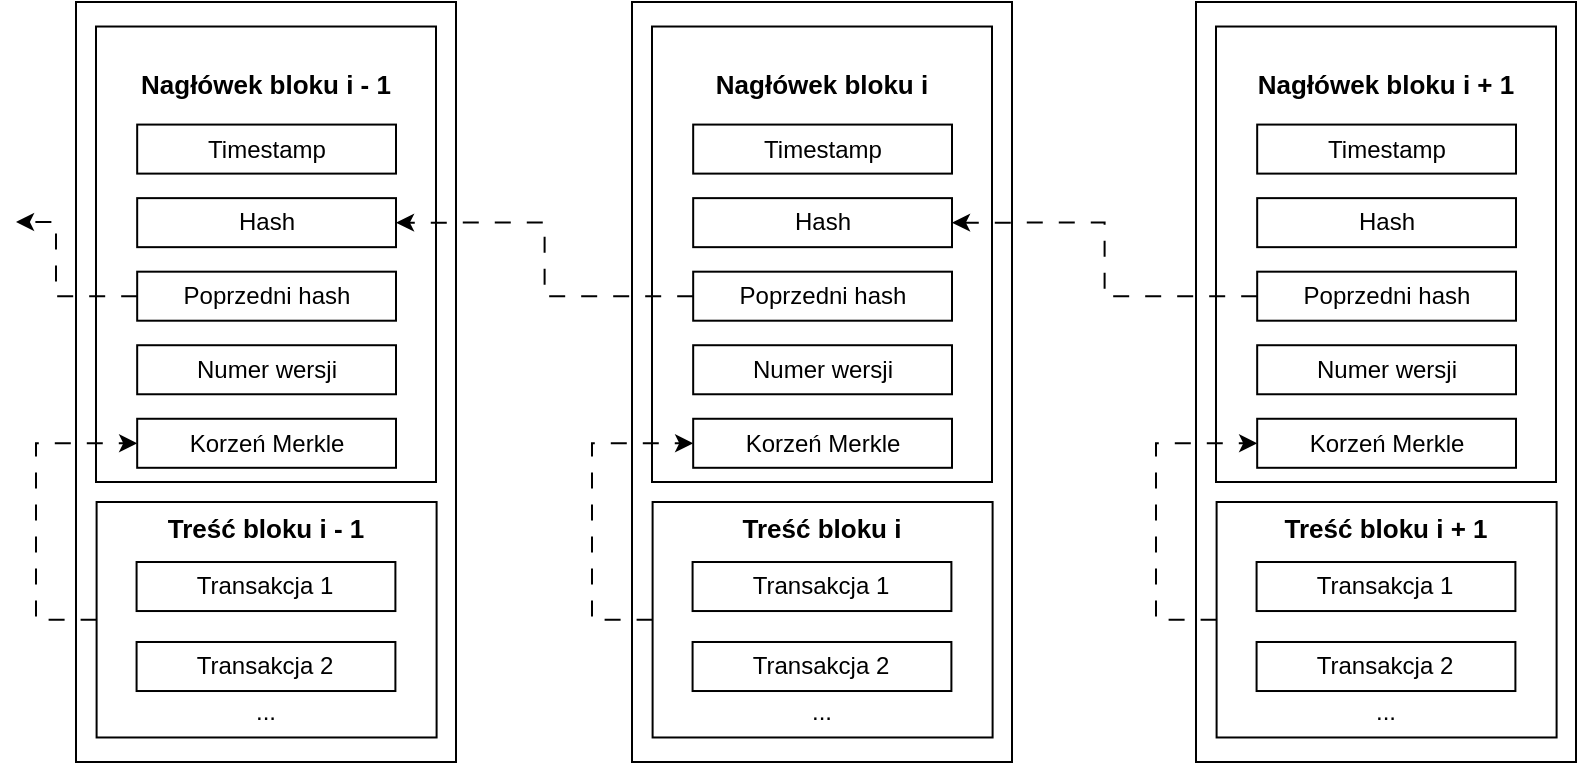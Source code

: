 <mxfile version="24.2.7" type="device">
  <diagram name="Strona-1" id="S6zlxYDSg0V7RKUD2nRD">
    <mxGraphModel dx="853" dy="1258" grid="0" gridSize="10" guides="1" tooltips="1" connect="1" arrows="1" fold="1" page="1" pageScale="1" pageWidth="827" pageHeight="469" math="0" shadow="0">
      <root>
        <mxCell id="0" />
        <mxCell id="1" parent="0" />
        <mxCell id="5_fIbY4ZKEiOT-dghXo4-5" value="" style="group" vertex="1" connectable="0" parent="1">
          <mxGeometry x="40" y="50" width="190" height="380" as="geometry" />
        </mxCell>
        <mxCell id="5_fIbY4ZKEiOT-dghXo4-1" value="" style="rounded=0;whiteSpace=wrap;html=1;" vertex="1" parent="5_fIbY4ZKEiOT-dghXo4-5">
          <mxGeometry width="190" height="380.0" as="geometry" />
        </mxCell>
        <mxCell id="5_fIbY4ZKEiOT-dghXo4-4" value="&lt;font style=&quot;font-size: 13px;&quot;&gt;&lt;b&gt;Nagłówek bloku i - 1&lt;/b&gt;&lt;/font&gt;&lt;div&gt;&lt;br&gt;&lt;/div&gt;&lt;div&gt;&lt;font style=&quot;font-size: 13px;&quot;&gt;&lt;b&gt;&lt;br&gt;&lt;/b&gt;&lt;/font&gt;&lt;/div&gt;&lt;div&gt;&lt;font style=&quot;font-size: 13px;&quot;&gt;&lt;b&gt;&lt;br&gt;&lt;/b&gt;&lt;/font&gt;&lt;/div&gt;&lt;div&gt;&lt;font style=&quot;font-size: 13px;&quot;&gt;&lt;b&gt;&lt;br&gt;&lt;/b&gt;&lt;/font&gt;&lt;/div&gt;&lt;div&gt;&lt;font style=&quot;font-size: 13px;&quot;&gt;&lt;b&gt;&lt;br&gt;&lt;/b&gt;&lt;/font&gt;&lt;/div&gt;&lt;div&gt;&lt;font style=&quot;font-size: 13px;&quot;&gt;&lt;b&gt;&lt;br&gt;&lt;/b&gt;&lt;/font&gt;&lt;/div&gt;&lt;div&gt;&lt;font style=&quot;font-size: 13px;&quot;&gt;&lt;b&gt;&lt;br&gt;&lt;/b&gt;&lt;/font&gt;&lt;/div&gt;&lt;div&gt;&lt;font style=&quot;font-size: 13px;&quot;&gt;&lt;b&gt;&lt;br&gt;&lt;/b&gt;&lt;/font&gt;&lt;/div&gt;&lt;div&gt;&lt;font style=&quot;font-size: 13px;&quot;&gt;&lt;b&gt;&lt;br&gt;&lt;/b&gt;&lt;/font&gt;&lt;/div&gt;&lt;div&gt;&lt;font style=&quot;font-size: 13px;&quot;&gt;&lt;b&gt;&lt;br&gt;&lt;/b&gt;&lt;/font&gt;&lt;/div&gt;&lt;div&gt;&lt;br&gt;&lt;/div&gt;" style="rounded=0;whiteSpace=wrap;html=1;" vertex="1" parent="5_fIbY4ZKEiOT-dghXo4-5">
          <mxGeometry x="10" y="12.26" width="170" height="227.74" as="geometry" />
        </mxCell>
        <mxCell id="5_fIbY4ZKEiOT-dghXo4-6" value="Timestamp" style="rounded=0;whiteSpace=wrap;html=1;" vertex="1" parent="5_fIbY4ZKEiOT-dghXo4-5">
          <mxGeometry x="30.59" y="61.29" width="129.41" height="24.516" as="geometry" />
        </mxCell>
        <mxCell id="5_fIbY4ZKEiOT-dghXo4-7" value="Hash" style="rounded=0;whiteSpace=wrap;html=1;" vertex="1" parent="5_fIbY4ZKEiOT-dghXo4-5">
          <mxGeometry x="30.59" y="98.065" width="129.41" height="24.516" as="geometry" />
        </mxCell>
        <mxCell id="5_fIbY4ZKEiOT-dghXo4-46" style="edgeStyle=orthogonalEdgeStyle;rounded=0;orthogonalLoop=1;jettySize=auto;html=1;exitX=0;exitY=0.5;exitDx=0;exitDy=0;dashed=1;dashPattern=8 8;" edge="1" parent="5_fIbY4ZKEiOT-dghXo4-5" source="5_fIbY4ZKEiOT-dghXo4-10">
          <mxGeometry relative="1" as="geometry">
            <mxPoint x="-30" y="110" as="targetPoint" />
            <Array as="points">
              <mxPoint x="-10" y="147" />
              <mxPoint x="-10" y="110" />
            </Array>
          </mxGeometry>
        </mxCell>
        <mxCell id="5_fIbY4ZKEiOT-dghXo4-10" value="Poprzedni hash" style="rounded=0;whiteSpace=wrap;html=1;" vertex="1" parent="5_fIbY4ZKEiOT-dghXo4-5">
          <mxGeometry x="30.59" y="134.839" width="129.41" height="24.516" as="geometry" />
        </mxCell>
        <mxCell id="5_fIbY4ZKEiOT-dghXo4-11" value="Numer wersji" style="rounded=0;whiteSpace=wrap;html=1;" vertex="1" parent="5_fIbY4ZKEiOT-dghXo4-5">
          <mxGeometry x="30.59" y="171.613" width="129.41" height="24.516" as="geometry" />
        </mxCell>
        <mxCell id="5_fIbY4ZKEiOT-dghXo4-14" value="Korzeń Merkle" style="rounded=0;whiteSpace=wrap;html=1;" vertex="1" parent="5_fIbY4ZKEiOT-dghXo4-5">
          <mxGeometry x="30.59" y="208.387" width="129.41" height="24.516" as="geometry" />
        </mxCell>
        <mxCell id="5_fIbY4ZKEiOT-dghXo4-19" style="edgeStyle=orthogonalEdgeStyle;rounded=0;orthogonalLoop=1;jettySize=auto;html=1;exitX=0;exitY=0.5;exitDx=0;exitDy=0;entryX=0;entryY=0.5;entryDx=0;entryDy=0;dashed=1;dashPattern=8 8;" edge="1" parent="5_fIbY4ZKEiOT-dghXo4-5" source="5_fIbY4ZKEiOT-dghXo4-15" target="5_fIbY4ZKEiOT-dghXo4-14">
          <mxGeometry relative="1" as="geometry">
            <Array as="points">
              <mxPoint x="-20" y="309" />
              <mxPoint x="-20" y="221" />
            </Array>
          </mxGeometry>
        </mxCell>
        <mxCell id="5_fIbY4ZKEiOT-dghXo4-15" value="&lt;span style=&quot;font-size: 13px;&quot;&gt;&lt;b&gt;Treść bloku i - 1&lt;/b&gt;&lt;/span&gt;&lt;div&gt;&lt;span style=&quot;font-size: 13px;&quot;&gt;&lt;b&gt;&lt;br&gt;&lt;/b&gt;&lt;/span&gt;&lt;/div&gt;&lt;div&gt;&lt;span style=&quot;font-size: 13px;&quot;&gt;&lt;b&gt;&lt;br&gt;&lt;/b&gt;&lt;/span&gt;&lt;/div&gt;&lt;div&gt;&lt;span style=&quot;font-size: 13px;&quot;&gt;&lt;b&gt;&lt;br&gt;&lt;/b&gt;&lt;/span&gt;&lt;/div&gt;&lt;div&gt;&lt;span style=&quot;font-size: 13px;&quot;&gt;&lt;b&gt;&lt;br&gt;&lt;/b&gt;&lt;/span&gt;&lt;/div&gt;&lt;div&gt;&lt;br&gt;&lt;/div&gt;&lt;div&gt;...&lt;/div&gt;" style="rounded=0;whiteSpace=wrap;html=1;" vertex="1" parent="5_fIbY4ZKEiOT-dghXo4-5">
          <mxGeometry x="10.3" y="250" width="170" height="117.74" as="geometry" />
        </mxCell>
        <mxCell id="5_fIbY4ZKEiOT-dghXo4-16" value="Transakcja 1" style="rounded=0;whiteSpace=wrap;html=1;" vertex="1" parent="5_fIbY4ZKEiOT-dghXo4-5">
          <mxGeometry x="30.29" y="280.003" width="129.41" height="24.516" as="geometry" />
        </mxCell>
        <mxCell id="5_fIbY4ZKEiOT-dghXo4-17" value="Transakcja 2" style="rounded=0;whiteSpace=wrap;html=1;" vertex="1" parent="5_fIbY4ZKEiOT-dghXo4-5">
          <mxGeometry x="30.29" y="319.995" width="129.41" height="24.516" as="geometry" />
        </mxCell>
        <mxCell id="5_fIbY4ZKEiOT-dghXo4-20" value="" style="group" vertex="1" connectable="0" parent="1">
          <mxGeometry x="318" y="50" width="190" height="380" as="geometry" />
        </mxCell>
        <mxCell id="5_fIbY4ZKEiOT-dghXo4-21" value="" style="rounded=0;whiteSpace=wrap;html=1;" vertex="1" parent="5_fIbY4ZKEiOT-dghXo4-20">
          <mxGeometry width="190" height="380.0" as="geometry" />
        </mxCell>
        <mxCell id="5_fIbY4ZKEiOT-dghXo4-22" value="&lt;font style=&quot;font-size: 13px;&quot;&gt;&lt;b&gt;Nagłówek bloku i&lt;/b&gt;&lt;/font&gt;&lt;div&gt;&lt;br&gt;&lt;/div&gt;&lt;div&gt;&lt;font style=&quot;font-size: 13px;&quot;&gt;&lt;b&gt;&lt;br&gt;&lt;/b&gt;&lt;/font&gt;&lt;/div&gt;&lt;div&gt;&lt;font style=&quot;font-size: 13px;&quot;&gt;&lt;b&gt;&lt;br&gt;&lt;/b&gt;&lt;/font&gt;&lt;/div&gt;&lt;div&gt;&lt;font style=&quot;font-size: 13px;&quot;&gt;&lt;b&gt;&lt;br&gt;&lt;/b&gt;&lt;/font&gt;&lt;/div&gt;&lt;div&gt;&lt;font style=&quot;font-size: 13px;&quot;&gt;&lt;b&gt;&lt;br&gt;&lt;/b&gt;&lt;/font&gt;&lt;/div&gt;&lt;div&gt;&lt;font style=&quot;font-size: 13px;&quot;&gt;&lt;b&gt;&lt;br&gt;&lt;/b&gt;&lt;/font&gt;&lt;/div&gt;&lt;div&gt;&lt;font style=&quot;font-size: 13px;&quot;&gt;&lt;b&gt;&lt;br&gt;&lt;/b&gt;&lt;/font&gt;&lt;/div&gt;&lt;div&gt;&lt;font style=&quot;font-size: 13px;&quot;&gt;&lt;b&gt;&lt;br&gt;&lt;/b&gt;&lt;/font&gt;&lt;/div&gt;&lt;div&gt;&lt;font style=&quot;font-size: 13px;&quot;&gt;&lt;b&gt;&lt;br&gt;&lt;/b&gt;&lt;/font&gt;&lt;/div&gt;&lt;div&gt;&lt;font style=&quot;font-size: 13px;&quot;&gt;&lt;b&gt;&lt;br&gt;&lt;/b&gt;&lt;/font&gt;&lt;/div&gt;&lt;div&gt;&lt;br&gt;&lt;/div&gt;" style="rounded=0;whiteSpace=wrap;html=1;" vertex="1" parent="5_fIbY4ZKEiOT-dghXo4-20">
          <mxGeometry x="10" y="12.26" width="170" height="227.74" as="geometry" />
        </mxCell>
        <mxCell id="5_fIbY4ZKEiOT-dghXo4-23" value="Timestamp" style="rounded=0;whiteSpace=wrap;html=1;" vertex="1" parent="5_fIbY4ZKEiOT-dghXo4-20">
          <mxGeometry x="30.59" y="61.29" width="129.41" height="24.516" as="geometry" />
        </mxCell>
        <mxCell id="5_fIbY4ZKEiOT-dghXo4-24" value="Hash" style="rounded=0;whiteSpace=wrap;html=1;" vertex="1" parent="5_fIbY4ZKEiOT-dghXo4-20">
          <mxGeometry x="30.59" y="98.065" width="129.41" height="24.516" as="geometry" />
        </mxCell>
        <mxCell id="5_fIbY4ZKEiOT-dghXo4-25" value="Poprzedni hash" style="rounded=0;whiteSpace=wrap;html=1;" vertex="1" parent="5_fIbY4ZKEiOT-dghXo4-20">
          <mxGeometry x="30.59" y="134.839" width="129.41" height="24.516" as="geometry" />
        </mxCell>
        <mxCell id="5_fIbY4ZKEiOT-dghXo4-26" value="Numer wersji" style="rounded=0;whiteSpace=wrap;html=1;" vertex="1" parent="5_fIbY4ZKEiOT-dghXo4-20">
          <mxGeometry x="30.59" y="171.613" width="129.41" height="24.516" as="geometry" />
        </mxCell>
        <mxCell id="5_fIbY4ZKEiOT-dghXo4-27" value="Korzeń Merkle" style="rounded=0;whiteSpace=wrap;html=1;" vertex="1" parent="5_fIbY4ZKEiOT-dghXo4-20">
          <mxGeometry x="30.59" y="208.387" width="129.41" height="24.516" as="geometry" />
        </mxCell>
        <mxCell id="5_fIbY4ZKEiOT-dghXo4-28" style="edgeStyle=orthogonalEdgeStyle;rounded=0;orthogonalLoop=1;jettySize=auto;html=1;exitX=0;exitY=0.5;exitDx=0;exitDy=0;entryX=0;entryY=0.5;entryDx=0;entryDy=0;dashed=1;dashPattern=8 8;" edge="1" parent="5_fIbY4ZKEiOT-dghXo4-20" source="5_fIbY4ZKEiOT-dghXo4-29" target="5_fIbY4ZKEiOT-dghXo4-27">
          <mxGeometry relative="1" as="geometry">
            <Array as="points">
              <mxPoint x="-20" y="309" />
              <mxPoint x="-20" y="221" />
            </Array>
          </mxGeometry>
        </mxCell>
        <mxCell id="5_fIbY4ZKEiOT-dghXo4-29" value="&lt;span style=&quot;font-size: 13px;&quot;&gt;&lt;b&gt;Treść bloku i&lt;/b&gt;&lt;/span&gt;&lt;div&gt;&lt;span style=&quot;font-size: 13px;&quot;&gt;&lt;b&gt;&lt;br&gt;&lt;/b&gt;&lt;/span&gt;&lt;/div&gt;&lt;div&gt;&lt;span style=&quot;font-size: 13px;&quot;&gt;&lt;b&gt;&lt;br&gt;&lt;/b&gt;&lt;/span&gt;&lt;/div&gt;&lt;div&gt;&lt;span style=&quot;font-size: 13px;&quot;&gt;&lt;b&gt;&lt;br&gt;&lt;/b&gt;&lt;/span&gt;&lt;/div&gt;&lt;div&gt;&lt;span style=&quot;font-size: 13px;&quot;&gt;&lt;b&gt;&lt;br&gt;&lt;/b&gt;&lt;/span&gt;&lt;/div&gt;&lt;div&gt;&lt;br&gt;&lt;/div&gt;&lt;div&gt;...&lt;/div&gt;" style="rounded=0;whiteSpace=wrap;html=1;" vertex="1" parent="5_fIbY4ZKEiOT-dghXo4-20">
          <mxGeometry x="10.3" y="250" width="170" height="117.74" as="geometry" />
        </mxCell>
        <mxCell id="5_fIbY4ZKEiOT-dghXo4-30" value="Transakcja 1" style="rounded=0;whiteSpace=wrap;html=1;" vertex="1" parent="5_fIbY4ZKEiOT-dghXo4-20">
          <mxGeometry x="30.29" y="280.003" width="129.41" height="24.516" as="geometry" />
        </mxCell>
        <mxCell id="5_fIbY4ZKEiOT-dghXo4-31" value="Transakcja 2" style="rounded=0;whiteSpace=wrap;html=1;" vertex="1" parent="5_fIbY4ZKEiOT-dghXo4-20">
          <mxGeometry x="30.29" y="319.995" width="129.41" height="24.516" as="geometry" />
        </mxCell>
        <mxCell id="5_fIbY4ZKEiOT-dghXo4-32" value="" style="group" vertex="1" connectable="0" parent="1">
          <mxGeometry x="600" y="50" width="190" height="380" as="geometry" />
        </mxCell>
        <mxCell id="5_fIbY4ZKEiOT-dghXo4-33" value="" style="rounded=0;whiteSpace=wrap;html=1;" vertex="1" parent="5_fIbY4ZKEiOT-dghXo4-32">
          <mxGeometry width="190" height="380.0" as="geometry" />
        </mxCell>
        <mxCell id="5_fIbY4ZKEiOT-dghXo4-34" value="&lt;font style=&quot;font-size: 13px;&quot;&gt;&lt;b&gt;Nagłówek bloku i + 1&lt;/b&gt;&lt;/font&gt;&lt;div&gt;&lt;br&gt;&lt;/div&gt;&lt;div&gt;&lt;font style=&quot;font-size: 13px;&quot;&gt;&lt;b&gt;&lt;br&gt;&lt;/b&gt;&lt;/font&gt;&lt;/div&gt;&lt;div&gt;&lt;font style=&quot;font-size: 13px;&quot;&gt;&lt;b&gt;&lt;br&gt;&lt;/b&gt;&lt;/font&gt;&lt;/div&gt;&lt;div&gt;&lt;font style=&quot;font-size: 13px;&quot;&gt;&lt;b&gt;&lt;br&gt;&lt;/b&gt;&lt;/font&gt;&lt;/div&gt;&lt;div&gt;&lt;font style=&quot;font-size: 13px;&quot;&gt;&lt;b&gt;&lt;br&gt;&lt;/b&gt;&lt;/font&gt;&lt;/div&gt;&lt;div&gt;&lt;font style=&quot;font-size: 13px;&quot;&gt;&lt;b&gt;&lt;br&gt;&lt;/b&gt;&lt;/font&gt;&lt;/div&gt;&lt;div&gt;&lt;font style=&quot;font-size: 13px;&quot;&gt;&lt;b&gt;&lt;br&gt;&lt;/b&gt;&lt;/font&gt;&lt;/div&gt;&lt;div&gt;&lt;font style=&quot;font-size: 13px;&quot;&gt;&lt;b&gt;&lt;br&gt;&lt;/b&gt;&lt;/font&gt;&lt;/div&gt;&lt;div&gt;&lt;font style=&quot;font-size: 13px;&quot;&gt;&lt;b&gt;&lt;br&gt;&lt;/b&gt;&lt;/font&gt;&lt;/div&gt;&lt;div&gt;&lt;font style=&quot;font-size: 13px;&quot;&gt;&lt;b&gt;&lt;br&gt;&lt;/b&gt;&lt;/font&gt;&lt;/div&gt;&lt;div&gt;&lt;br&gt;&lt;/div&gt;" style="rounded=0;whiteSpace=wrap;html=1;" vertex="1" parent="5_fIbY4ZKEiOT-dghXo4-32">
          <mxGeometry x="10" y="12.26" width="170" height="227.74" as="geometry" />
        </mxCell>
        <mxCell id="5_fIbY4ZKEiOT-dghXo4-35" value="Timestamp" style="rounded=0;whiteSpace=wrap;html=1;" vertex="1" parent="5_fIbY4ZKEiOT-dghXo4-32">
          <mxGeometry x="30.59" y="61.29" width="129.41" height="24.516" as="geometry" />
        </mxCell>
        <mxCell id="5_fIbY4ZKEiOT-dghXo4-36" value="Hash" style="rounded=0;whiteSpace=wrap;html=1;" vertex="1" parent="5_fIbY4ZKEiOT-dghXo4-32">
          <mxGeometry x="30.59" y="98.065" width="129.41" height="24.516" as="geometry" />
        </mxCell>
        <mxCell id="5_fIbY4ZKEiOT-dghXo4-37" value="Poprzedni hash" style="rounded=0;whiteSpace=wrap;html=1;" vertex="1" parent="5_fIbY4ZKEiOT-dghXo4-32">
          <mxGeometry x="30.59" y="134.839" width="129.41" height="24.516" as="geometry" />
        </mxCell>
        <mxCell id="5_fIbY4ZKEiOT-dghXo4-38" value="Numer wersji" style="rounded=0;whiteSpace=wrap;html=1;" vertex="1" parent="5_fIbY4ZKEiOT-dghXo4-32">
          <mxGeometry x="30.59" y="171.613" width="129.41" height="24.516" as="geometry" />
        </mxCell>
        <mxCell id="5_fIbY4ZKEiOT-dghXo4-39" value="Korzeń Merkle" style="rounded=0;whiteSpace=wrap;html=1;" vertex="1" parent="5_fIbY4ZKEiOT-dghXo4-32">
          <mxGeometry x="30.59" y="208.387" width="129.41" height="24.516" as="geometry" />
        </mxCell>
        <mxCell id="5_fIbY4ZKEiOT-dghXo4-40" style="edgeStyle=orthogonalEdgeStyle;rounded=0;orthogonalLoop=1;jettySize=auto;html=1;exitX=0;exitY=0.5;exitDx=0;exitDy=0;entryX=0;entryY=0.5;entryDx=0;entryDy=0;dashed=1;dashPattern=8 8;" edge="1" parent="5_fIbY4ZKEiOT-dghXo4-32" source="5_fIbY4ZKEiOT-dghXo4-41" target="5_fIbY4ZKEiOT-dghXo4-39">
          <mxGeometry relative="1" as="geometry">
            <Array as="points">
              <mxPoint x="-20" y="309" />
              <mxPoint x="-20" y="221" />
            </Array>
          </mxGeometry>
        </mxCell>
        <mxCell id="5_fIbY4ZKEiOT-dghXo4-41" value="&lt;span style=&quot;font-size: 13px;&quot;&gt;&lt;b&gt;Treść bloku i + 1&lt;/b&gt;&lt;/span&gt;&lt;div&gt;&lt;span style=&quot;font-size: 13px;&quot;&gt;&lt;b&gt;&lt;br&gt;&lt;/b&gt;&lt;/span&gt;&lt;/div&gt;&lt;div&gt;&lt;span style=&quot;font-size: 13px;&quot;&gt;&lt;b&gt;&lt;br&gt;&lt;/b&gt;&lt;/span&gt;&lt;/div&gt;&lt;div&gt;&lt;span style=&quot;font-size: 13px;&quot;&gt;&lt;b&gt;&lt;br&gt;&lt;/b&gt;&lt;/span&gt;&lt;/div&gt;&lt;div&gt;&lt;span style=&quot;font-size: 13px;&quot;&gt;&lt;b&gt;&lt;br&gt;&lt;/b&gt;&lt;/span&gt;&lt;/div&gt;&lt;div&gt;&lt;br&gt;&lt;/div&gt;&lt;div&gt;...&lt;/div&gt;" style="rounded=0;whiteSpace=wrap;html=1;" vertex="1" parent="5_fIbY4ZKEiOT-dghXo4-32">
          <mxGeometry x="10.3" y="250" width="170" height="117.74" as="geometry" />
        </mxCell>
        <mxCell id="5_fIbY4ZKEiOT-dghXo4-42" value="Transakcja 1" style="rounded=0;whiteSpace=wrap;html=1;" vertex="1" parent="5_fIbY4ZKEiOT-dghXo4-32">
          <mxGeometry x="30.29" y="280.003" width="129.41" height="24.516" as="geometry" />
        </mxCell>
        <mxCell id="5_fIbY4ZKEiOT-dghXo4-43" value="Transakcja 2" style="rounded=0;whiteSpace=wrap;html=1;" vertex="1" parent="5_fIbY4ZKEiOT-dghXo4-32">
          <mxGeometry x="30.29" y="319.995" width="129.41" height="24.516" as="geometry" />
        </mxCell>
        <mxCell id="5_fIbY4ZKEiOT-dghXo4-44" style="edgeStyle=orthogonalEdgeStyle;rounded=0;orthogonalLoop=1;jettySize=auto;html=1;exitX=0;exitY=0.5;exitDx=0;exitDy=0;entryX=1;entryY=0.5;entryDx=0;entryDy=0;dashed=1;dashPattern=8 8;" edge="1" parent="1" source="5_fIbY4ZKEiOT-dghXo4-37" target="5_fIbY4ZKEiOT-dghXo4-24">
          <mxGeometry relative="1" as="geometry" />
        </mxCell>
        <mxCell id="5_fIbY4ZKEiOT-dghXo4-45" style="edgeStyle=orthogonalEdgeStyle;rounded=0;orthogonalLoop=1;jettySize=auto;html=1;exitX=0;exitY=0.5;exitDx=0;exitDy=0;entryX=1;entryY=0.5;entryDx=0;entryDy=0;dashed=1;dashPattern=8 8;" edge="1" parent="1" source="5_fIbY4ZKEiOT-dghXo4-25" target="5_fIbY4ZKEiOT-dghXo4-7">
          <mxGeometry relative="1" as="geometry" />
        </mxCell>
      </root>
    </mxGraphModel>
  </diagram>
</mxfile>
